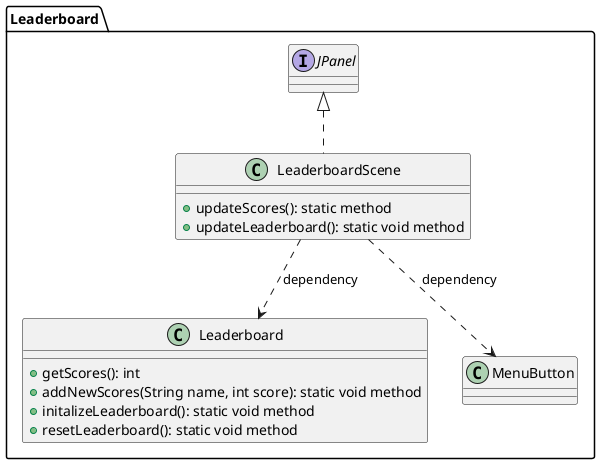 @startuml Leaderboard_diagram



package Leaderboard {
    class Leaderboard {
        +getScores(): int
        +addNewScores(String name, int score): static void method
        +initalizeLeaderboard(): static void method
        +resetLeaderboard(): static void method
    }

    class LeaderboardScene implements JPanel {
        +updateScores(): static method
        +updateLeaderboard(): static void method
    }
    LeaderboardScene ..> MenuButton : dependency
    LeaderboardScene ..> Leaderboard : dependency
}

@enduml
